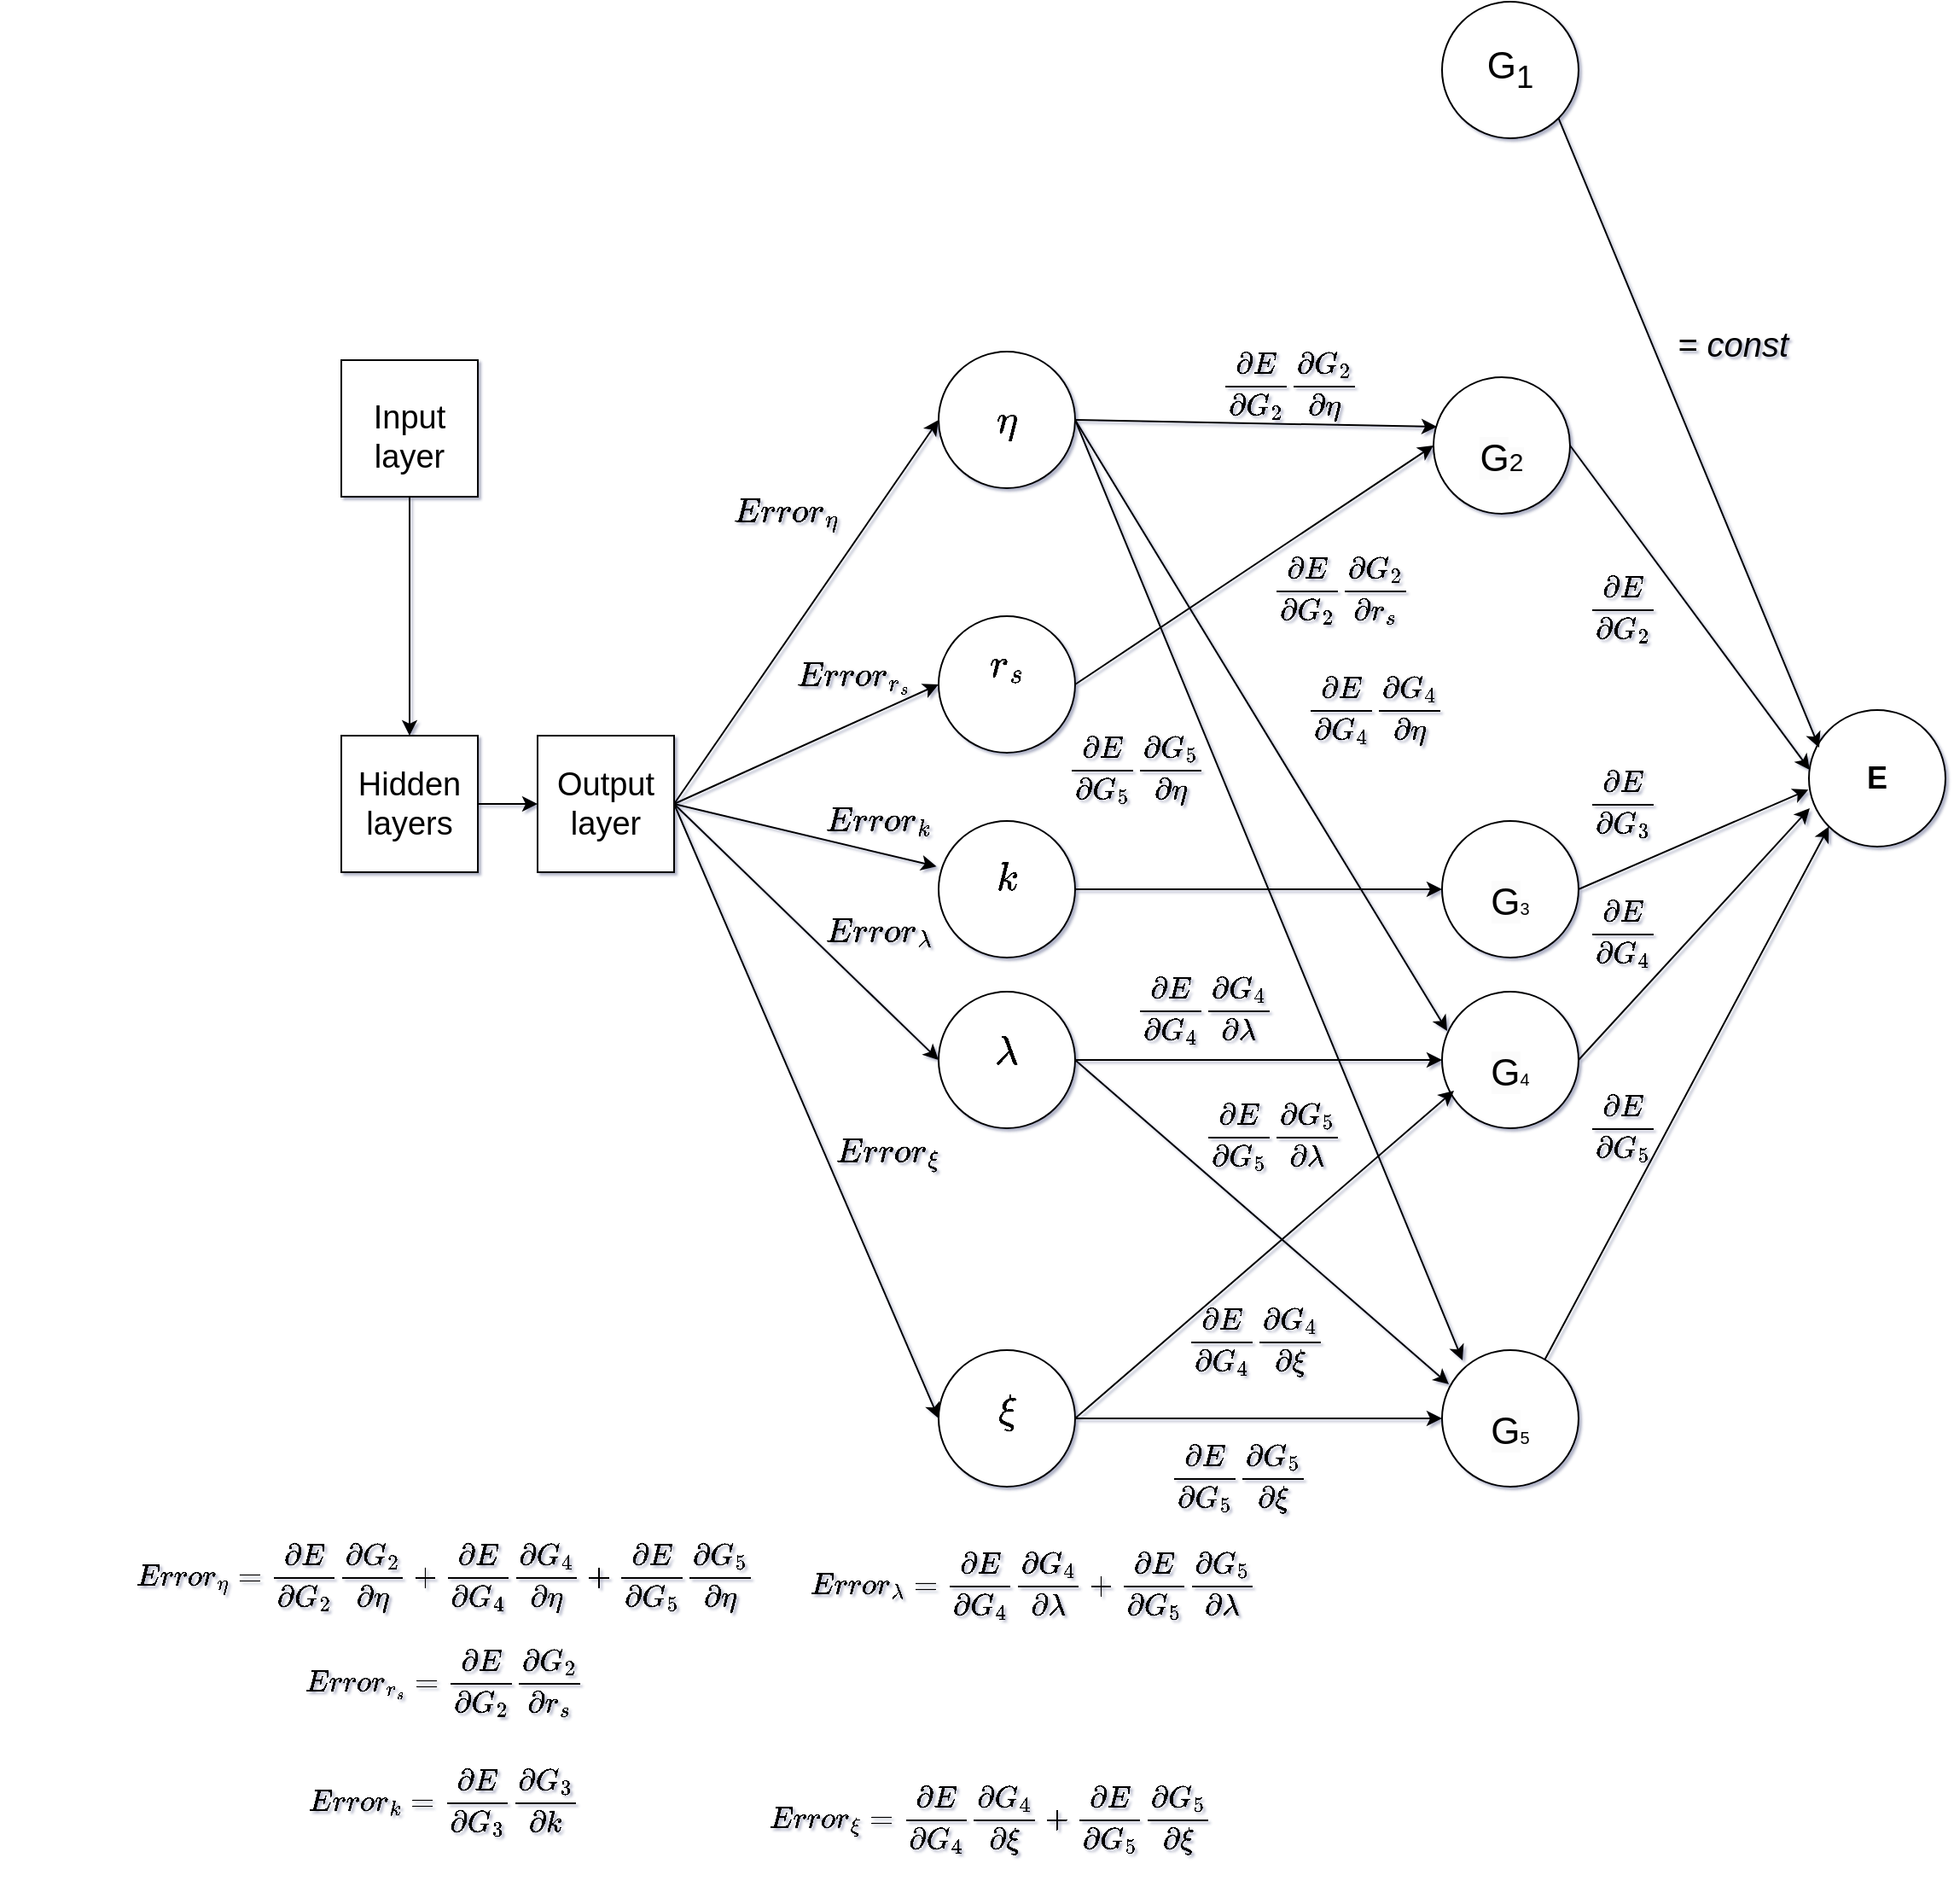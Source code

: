 <mxfile>
    <diagram name="Page-1" id="3TuFJ_Ghya5M9YoRuehY">
        <mxGraphModel dx="1679" dy="1473" grid="1" gridSize="10" guides="1" tooltips="1" connect="1" arrows="1" fold="1" page="1" pageScale="1" pageWidth="850" pageHeight="1100" background="none" math="1" shadow="1">
            <root>
                <mxCell id="0"/>
                <mxCell id="1" parent="0"/>
                <mxCell id="_Rgd6yO3huk8bGWKfiVj-23" style="edgeStyle=none;rounded=0;orthogonalLoop=1;jettySize=auto;html=1;exitX=1;exitY=0.5;exitDx=0;exitDy=0;entryX=0.025;entryY=0.363;entryDx=0;entryDy=0;entryPerimeter=0;" parent="1" source="_Rgd6yO3huk8bGWKfiVj-1" target="_Rgd6yO3huk8bGWKfiVj-19" edge="1">
                    <mxGeometry relative="1" as="geometry"/>
                </mxCell>
                <mxCell id="_Rgd6yO3huk8bGWKfiVj-24" style="edgeStyle=none;rounded=0;orthogonalLoop=1;jettySize=auto;html=1;exitX=1;exitY=0.5;exitDx=0;exitDy=0;entryX=0.038;entryY=0.288;entryDx=0;entryDy=0;entryPerimeter=0;" parent="1" source="_Rgd6yO3huk8bGWKfiVj-1" target="_Rgd6yO3huk8bGWKfiVj-17" edge="1">
                    <mxGeometry relative="1" as="geometry"/>
                </mxCell>
                <mxCell id="_Rgd6yO3huk8bGWKfiVj-25" style="edgeStyle=none;rounded=0;orthogonalLoop=1;jettySize=auto;html=1;exitX=1;exitY=0.5;exitDx=0;exitDy=0;entryX=0.15;entryY=0.075;entryDx=0;entryDy=0;entryPerimeter=0;" parent="1" source="_Rgd6yO3huk8bGWKfiVj-1" target="_Rgd6yO3huk8bGWKfiVj-21" edge="1">
                    <mxGeometry relative="1" as="geometry"/>
                </mxCell>
                <mxCell id="_Rgd6yO3huk8bGWKfiVj-1" value="&lt;font style=&quot;font-size: 20px;&quot;&gt;$$\eta$$&lt;/font&gt;" style="ellipse;whiteSpace=wrap;html=1;aspect=fixed;" parent="1" vertex="1">
                    <mxGeometry x="390" y="155" width="80" height="80" as="geometry"/>
                </mxCell>
                <mxCell id="_Rgd6yO3huk8bGWKfiVj-27" style="edgeStyle=none;rounded=0;orthogonalLoop=1;jettySize=auto;html=1;exitX=1;exitY=0.5;exitDx=0;exitDy=0;entryX=0;entryY=0.5;entryDx=0;entryDy=0;" parent="1" source="_Rgd6yO3huk8bGWKfiVj-2" target="_Rgd6yO3huk8bGWKfiVj-18" edge="1">
                    <mxGeometry relative="1" as="geometry"/>
                </mxCell>
                <mxCell id="_Rgd6yO3huk8bGWKfiVj-2" value="&#10;&lt;span style=&quot;color: rgb(0, 0, 0); font-family: Helvetica; font-size: 20px; font-style: normal; font-variant-ligatures: normal; font-variant-caps: normal; font-weight: 400; letter-spacing: normal; orphans: 2; text-align: center; text-indent: 0px; text-transform: none; widows: 2; word-spacing: 0px; -webkit-text-stroke-width: 0px; background-color: rgb(251, 251, 251); text-decoration-thickness: initial; text-decoration-style: initial; text-decoration-color: initial; float: none; display: inline !important;&quot;&gt;$$k$$&lt;/span&gt;&#10;&#10;" style="ellipse;whiteSpace=wrap;html=1;aspect=fixed;" parent="1" vertex="1">
                    <mxGeometry x="390" y="430" width="80" height="80" as="geometry"/>
                </mxCell>
                <mxCell id="_Rgd6yO3huk8bGWKfiVj-26" style="edgeStyle=none;rounded=0;orthogonalLoop=1;jettySize=auto;html=1;exitX=1;exitY=0.5;exitDx=0;exitDy=0;entryX=0;entryY=0.5;entryDx=0;entryDy=0;" parent="1" source="_Rgd6yO3huk8bGWKfiVj-3" target="_Rgd6yO3huk8bGWKfiVj-19" edge="1">
                    <mxGeometry relative="1" as="geometry"/>
                </mxCell>
                <mxCell id="_Rgd6yO3huk8bGWKfiVj-3" value="&lt;font style=&quot;&quot;&gt;&lt;font style=&quot;font-size: 20px;&quot;&gt;$$r_s$$&lt;br&gt;&lt;/font&gt;&lt;/font&gt;" style="ellipse;whiteSpace=wrap;html=1;aspect=fixed;" parent="1" vertex="1">
                    <mxGeometry x="390" y="310" width="80" height="80" as="geometry"/>
                </mxCell>
                <mxCell id="_Rgd6yO3huk8bGWKfiVj-4" value="&lt;h2&gt;E&lt;/h2&gt;" style="ellipse;whiteSpace=wrap;html=1;aspect=fixed;" parent="1" vertex="1">
                    <mxGeometry x="900" y="365" width="80" height="80" as="geometry"/>
                </mxCell>
                <mxCell id="_Rgd6yO3huk8bGWKfiVj-10" style="edgeStyle=orthogonalEdgeStyle;rounded=0;orthogonalLoop=1;jettySize=auto;html=1;exitX=0.5;exitY=1;exitDx=0;exitDy=0;entryX=0.5;entryY=0;entryDx=0;entryDy=0;" parent="1" source="_Rgd6yO3huk8bGWKfiVj-5" target="_Rgd6yO3huk8bGWKfiVj-6" edge="1">
                    <mxGeometry relative="1" as="geometry"/>
                </mxCell>
                <mxCell id="_Rgd6yO3huk8bGWKfiVj-5" value="" style="whiteSpace=wrap;html=1;aspect=fixed;" parent="1" vertex="1">
                    <mxGeometry x="40" y="160" width="80" height="80" as="geometry"/>
                </mxCell>
                <mxCell id="_Rgd6yO3huk8bGWKfiVj-11" style="edgeStyle=orthogonalEdgeStyle;rounded=0;orthogonalLoop=1;jettySize=auto;html=1;exitX=1;exitY=0.5;exitDx=0;exitDy=0;entryX=0;entryY=0.5;entryDx=0;entryDy=0;" parent="1" source="_Rgd6yO3huk8bGWKfiVj-6" target="_Rgd6yO3huk8bGWKfiVj-7" edge="1">
                    <mxGeometry relative="1" as="geometry"/>
                </mxCell>
                <mxCell id="_Rgd6yO3huk8bGWKfiVj-6" value="" style="whiteSpace=wrap;html=1;aspect=fixed;" parent="1" vertex="1">
                    <mxGeometry x="40" y="380" width="80" height="80" as="geometry"/>
                </mxCell>
                <mxCell id="_Rgd6yO3huk8bGWKfiVj-12" style="rounded=0;orthogonalLoop=1;jettySize=auto;html=1;exitX=1;exitY=0.5;exitDx=0;exitDy=0;entryX=0;entryY=0.5;entryDx=0;entryDy=0;" parent="1" source="_Rgd6yO3huk8bGWKfiVj-7" target="_Rgd6yO3huk8bGWKfiVj-1" edge="1">
                    <mxGeometry relative="1" as="geometry"/>
                </mxCell>
                <mxCell id="_Rgd6yO3huk8bGWKfiVj-13" style="rounded=0;orthogonalLoop=1;jettySize=auto;html=1;exitX=1;exitY=0.5;exitDx=0;exitDy=0;entryX=0;entryY=0.5;entryDx=0;entryDy=0;" parent="1" source="_Rgd6yO3huk8bGWKfiVj-7" target="_Rgd6yO3huk8bGWKfiVj-3" edge="1">
                    <mxGeometry relative="1" as="geometry"/>
                </mxCell>
                <mxCell id="_Rgd6yO3huk8bGWKfiVj-14" style="edgeStyle=none;rounded=0;orthogonalLoop=1;jettySize=auto;html=1;exitX=1;exitY=0.5;exitDx=0;exitDy=0;entryX=-0.015;entryY=0.333;entryDx=0;entryDy=0;entryPerimeter=0;" parent="1" source="_Rgd6yO3huk8bGWKfiVj-7" target="_Rgd6yO3huk8bGWKfiVj-2" edge="1">
                    <mxGeometry relative="1" as="geometry"/>
                </mxCell>
                <mxCell id="_Rgd6yO3huk8bGWKfiVj-15" style="edgeStyle=none;rounded=0;orthogonalLoop=1;jettySize=auto;html=1;exitX=1;exitY=0.5;exitDx=0;exitDy=0;entryX=0;entryY=0.5;entryDx=0;entryDy=0;" parent="1" source="_Rgd6yO3huk8bGWKfiVj-7" target="_Rgd6yO3huk8bGWKfiVj-9" edge="1">
                    <mxGeometry relative="1" as="geometry"/>
                </mxCell>
                <mxCell id="_Rgd6yO3huk8bGWKfiVj-16" style="edgeStyle=none;rounded=0;orthogonalLoop=1;jettySize=auto;html=1;exitX=1;exitY=0.5;exitDx=0;exitDy=0;entryX=0;entryY=0.5;entryDx=0;entryDy=0;" parent="1" source="_Rgd6yO3huk8bGWKfiVj-7" target="_Rgd6yO3huk8bGWKfiVj-8" edge="1">
                    <mxGeometry relative="1" as="geometry"/>
                </mxCell>
                <mxCell id="_Rgd6yO3huk8bGWKfiVj-7" value="" style="whiteSpace=wrap;html=1;aspect=fixed;" parent="1" vertex="1">
                    <mxGeometry x="155" y="380" width="80" height="80" as="geometry"/>
                </mxCell>
                <mxCell id="_Rgd6yO3huk8bGWKfiVj-31" style="edgeStyle=none;rounded=0;orthogonalLoop=1;jettySize=auto;html=1;exitX=1;exitY=0.5;exitDx=0;exitDy=0;entryX=0;entryY=0.5;entryDx=0;entryDy=0;" parent="1" source="_Rgd6yO3huk8bGWKfiVj-8" target="_Rgd6yO3huk8bGWKfiVj-21" edge="1">
                    <mxGeometry relative="1" as="geometry"/>
                </mxCell>
                <mxCell id="_Rgd6yO3huk8bGWKfiVj-8" value="&lt;br&gt;&lt;span style=&quot;color: rgb(0, 0, 0); font-family: Helvetica; font-size: 20px; font-style: normal; font-variant-ligatures: normal; font-variant-caps: normal; font-weight: 400; letter-spacing: normal; orphans: 2; text-align: center; text-indent: 0px; text-transform: none; widows: 2; word-spacing: 0px; -webkit-text-stroke-width: 0px; background-color: rgb(251, 251, 251); text-decoration-thickness: initial; text-decoration-style: initial; text-decoration-color: initial; float: none; display: inline !important;&quot;&gt;$$\xi$$&lt;/span&gt;&lt;br&gt;" style="ellipse;whiteSpace=wrap;html=1;aspect=fixed;" parent="1" vertex="1">
                    <mxGeometry x="390" y="740" width="80" height="80" as="geometry"/>
                </mxCell>
                <mxCell id="_Rgd6yO3huk8bGWKfiVj-28" style="edgeStyle=none;rounded=0;orthogonalLoop=1;jettySize=auto;html=1;exitX=1;exitY=0.5;exitDx=0;exitDy=0;entryX=0;entryY=0.5;entryDx=0;entryDy=0;" parent="1" source="_Rgd6yO3huk8bGWKfiVj-9" target="_Rgd6yO3huk8bGWKfiVj-17" edge="1">
                    <mxGeometry relative="1" as="geometry"/>
                </mxCell>
                <mxCell id="_Rgd6yO3huk8bGWKfiVj-29" style="edgeStyle=none;rounded=0;orthogonalLoop=1;jettySize=auto;html=1;exitX=1;exitY=0.5;exitDx=0;exitDy=0;entryX=0.05;entryY=0.25;entryDx=0;entryDy=0;entryPerimeter=0;" parent="1" source="_Rgd6yO3huk8bGWKfiVj-9" target="_Rgd6yO3huk8bGWKfiVj-21" edge="1">
                    <mxGeometry relative="1" as="geometry"/>
                </mxCell>
                <mxCell id="_Rgd6yO3huk8bGWKfiVj-9" value="&lt;br&gt;&lt;span style=&quot;color: rgb(0, 0, 0); font-family: Helvetica; font-size: 20px; font-style: normal; font-variant-ligatures: normal; font-variant-caps: normal; font-weight: 400; letter-spacing: normal; orphans: 2; text-align: center; text-indent: 0px; text-transform: none; widows: 2; word-spacing: 0px; -webkit-text-stroke-width: 0px; background-color: rgb(251, 251, 251); text-decoration-thickness: initial; text-decoration-style: initial; text-decoration-color: initial; float: none; display: inline !important;&quot;&gt;$$\lambda$$&lt;/span&gt;&lt;br&gt;" style="ellipse;whiteSpace=wrap;html=1;aspect=fixed;" parent="1" vertex="1">
                    <mxGeometry x="390" y="530" width="80" height="80" as="geometry"/>
                </mxCell>
                <mxCell id="_Rgd6yO3huk8bGWKfiVj-17" value="&lt;br&gt;&lt;span style=&quot;color: rgb(0, 0, 0); font-family: Helvetica; font-size: 22px; font-style: normal; font-variant-ligatures: normal; font-variant-caps: normal; font-weight: 400; letter-spacing: normal; orphans: 2; text-align: center; text-indent: 0px; text-transform: none; widows: 2; word-spacing: 0px; -webkit-text-stroke-width: 0px; background-color: rgb(251, 251, 251); text-decoration-thickness: initial; text-decoration-style: initial; text-decoration-color: initial; float: none; display: inline !important;&quot;&gt;G&lt;/span&gt;&lt;span style=&quot;color: rgb(0, 0, 0); font-family: Helvetica; font-style: normal; font-variant-ligatures: normal; font-variant-caps: normal; font-weight: 400; letter-spacing: normal; orphans: 2; text-align: center; text-indent: 0px; text-transform: none; widows: 2; word-spacing: 0px; -webkit-text-stroke-width: 0px; background-color: rgb(251, 251, 251); text-decoration-thickness: initial; text-decoration-style: initial; text-decoration-color: initial; float: none; display: inline !important; font-size: 10px;&quot;&gt;4&lt;/span&gt;&lt;br&gt;" style="ellipse;whiteSpace=wrap;html=1;aspect=fixed;" parent="1" vertex="1">
                    <mxGeometry x="685" y="530" width="80" height="80" as="geometry"/>
                </mxCell>
                <mxCell id="_Rgd6yO3huk8bGWKfiVj-18" value="&lt;br&gt;&lt;span style=&quot;color: rgb(0, 0, 0); font-family: Helvetica; font-size: 22px; font-style: normal; font-variant-ligatures: normal; font-variant-caps: normal; font-weight: 400; letter-spacing: normal; orphans: 2; text-align: center; text-indent: 0px; text-transform: none; widows: 2; word-spacing: 0px; -webkit-text-stroke-width: 0px; background-color: rgb(251, 251, 251); text-decoration-thickness: initial; text-decoration-style: initial; text-decoration-color: initial; float: none; display: inline !important;&quot;&gt;G&lt;/span&gt;&lt;span style=&quot;color: rgb(0, 0, 0); font-family: Helvetica; font-style: normal; font-variant-ligatures: normal; font-variant-caps: normal; font-weight: 400; letter-spacing: normal; orphans: 2; text-align: center; text-indent: 0px; text-transform: none; widows: 2; word-spacing: 0px; -webkit-text-stroke-width: 0px; background-color: rgb(251, 251, 251); text-decoration-thickness: initial; text-decoration-style: initial; text-decoration-color: initial; float: none; display: inline !important; font-size: 10px;&quot;&gt;3&lt;/span&gt;&lt;br&gt;" style="ellipse;whiteSpace=wrap;html=1;aspect=fixed;" parent="1" vertex="1">
                    <mxGeometry x="685" y="430" width="80" height="80" as="geometry"/>
                </mxCell>
                <mxCell id="_Rgd6yO3huk8bGWKfiVj-33" style="edgeStyle=none;rounded=0;orthogonalLoop=1;jettySize=auto;html=1;exitX=1;exitY=0.5;exitDx=0;exitDy=0;entryX=0.006;entryY=0.438;entryDx=0;entryDy=0;entryPerimeter=0;" parent="1" source="_Rgd6yO3huk8bGWKfiVj-19" target="_Rgd6yO3huk8bGWKfiVj-4" edge="1">
                    <mxGeometry relative="1" as="geometry">
                        <mxPoint x="895" y="420" as="targetPoint"/>
                    </mxGeometry>
                </mxCell>
                <mxCell id="_Rgd6yO3huk8bGWKfiVj-19" value="&lt;br&gt;&lt;span style=&quot;color: rgb(0, 0, 0); font-family: Helvetica; font-size: 22px; font-style: normal; font-variant-ligatures: normal; font-variant-caps: normal; font-weight: 400; letter-spacing: normal; orphans: 2; text-align: center; text-indent: 0px; text-transform: none; widows: 2; word-spacing: 0px; -webkit-text-stroke-width: 0px; background-color: rgb(251, 251, 251); text-decoration-thickness: initial; text-decoration-style: initial; text-decoration-color: initial; float: none; display: inline !important;&quot;&gt;G&lt;/span&gt;&lt;span style=&quot;color: rgb(0, 0, 0); font-family: Helvetica; font-style: normal; font-variant-ligatures: normal; font-variant-caps: normal; font-weight: 400; letter-spacing: normal; orphans: 2; text-align: center; text-indent: 0px; text-transform: none; widows: 2; word-spacing: 0px; -webkit-text-stroke-width: 0px; background-color: rgb(251, 251, 251); text-decoration-thickness: initial; text-decoration-style: initial; text-decoration-color: initial; float: none; display: inline !important; font-size: 15px;&quot;&gt;2&lt;/span&gt;" style="ellipse;whiteSpace=wrap;html=1;aspect=fixed;" parent="1" vertex="1">
                    <mxGeometry x="680" y="170" width="80" height="80" as="geometry"/>
                </mxCell>
                <mxCell id="_Rgd6yO3huk8bGWKfiVj-20" value="&lt;font style=&quot;font-size: 22px;&quot;&gt;G&lt;sub style=&quot;&quot;&gt;1&lt;/sub&gt;&lt;/font&gt;" style="ellipse;whiteSpace=wrap;html=1;aspect=fixed;" parent="1" vertex="1">
                    <mxGeometry x="685" y="-50" width="80" height="80" as="geometry"/>
                </mxCell>
                <mxCell id="_Rgd6yO3huk8bGWKfiVj-36" style="edgeStyle=none;rounded=0;orthogonalLoop=1;jettySize=auto;html=1;exitX=0.75;exitY=0.075;exitDx=0;exitDy=0;entryX=0;entryY=1;entryDx=0;entryDy=0;exitPerimeter=0;" parent="1" source="_Rgd6yO3huk8bGWKfiVj-21" target="_Rgd6yO3huk8bGWKfiVj-4" edge="1">
                    <mxGeometry relative="1" as="geometry">
                        <mxPoint x="906.716" y="448.284" as="targetPoint"/>
                    </mxGeometry>
                </mxCell>
                <mxCell id="_Rgd6yO3huk8bGWKfiVj-21" value="&lt;br&gt;&lt;span style=&quot;color: rgb(0, 0, 0); font-family: Helvetica; font-size: 22px; font-style: normal; font-variant-ligatures: normal; font-variant-caps: normal; font-weight: 400; letter-spacing: normal; orphans: 2; text-align: center; text-indent: 0px; text-transform: none; widows: 2; word-spacing: 0px; -webkit-text-stroke-width: 0px; background-color: rgb(251, 251, 251); text-decoration-thickness: initial; text-decoration-style: initial; text-decoration-color: initial; float: none; display: inline !important;&quot;&gt;G&lt;/span&gt;&lt;span style=&quot;color: rgb(0, 0, 0); font-family: Helvetica; font-style: normal; font-variant-ligatures: normal; font-variant-caps: normal; font-weight: 400; letter-spacing: normal; orphans: 2; text-align: center; text-indent: 0px; text-transform: none; widows: 2; word-spacing: 0px; -webkit-text-stroke-width: 0px; background-color: rgb(251, 251, 251); text-decoration-thickness: initial; text-decoration-style: initial; text-decoration-color: initial; float: none; display: inline !important; font-size: 10px;&quot;&gt;5&lt;/span&gt;&lt;br&gt;" style="ellipse;whiteSpace=wrap;html=1;aspect=fixed;" parent="1" vertex="1">
                    <mxGeometry x="685" y="740" width="80" height="80" as="geometry"/>
                </mxCell>
                <mxCell id="_Rgd6yO3huk8bGWKfiVj-30" style="edgeStyle=none;rounded=0;orthogonalLoop=1;jettySize=auto;html=1;exitX=1;exitY=0.5;exitDx=0;exitDy=0;entryX=0.088;entryY=0.725;entryDx=0;entryDy=0;entryPerimeter=0;" parent="1" source="_Rgd6yO3huk8bGWKfiVj-8" target="_Rgd6yO3huk8bGWKfiVj-17" edge="1">
                    <mxGeometry relative="1" as="geometry"/>
                </mxCell>
                <mxCell id="_Rgd6yO3huk8bGWKfiVj-34" style="edgeStyle=none;rounded=0;orthogonalLoop=1;jettySize=auto;html=1;exitX=1;exitY=0.5;exitDx=0;exitDy=0;entryX=-0.004;entryY=0.583;entryDx=0;entryDy=0;entryPerimeter=0;" parent="1" source="_Rgd6yO3huk8bGWKfiVj-18" target="_Rgd6yO3huk8bGWKfiVj-4" edge="1">
                    <mxGeometry relative="1" as="geometry">
                        <mxPoint x="894.04" y="429.04" as="targetPoint"/>
                    </mxGeometry>
                </mxCell>
                <mxCell id="_Rgd6yO3huk8bGWKfiVj-35" style="edgeStyle=none;rounded=0;orthogonalLoop=1;jettySize=auto;html=1;exitX=1;exitY=0.5;exitDx=0;exitDy=0;entryX=0.006;entryY=0.719;entryDx=0;entryDy=0;entryPerimeter=0;" parent="1" source="_Rgd6yO3huk8bGWKfiVj-17" target="_Rgd6yO3huk8bGWKfiVj-4" edge="1">
                    <mxGeometry relative="1" as="geometry">
                        <mxPoint x="895" y="440" as="targetPoint"/>
                    </mxGeometry>
                </mxCell>
                <mxCell id="_Rgd6yO3huk8bGWKfiVj-37" value="&lt;font style=&quot;font-size: 19px;&quot;&gt;Output layer&lt;/font&gt;" style="text;html=1;strokeColor=none;fillColor=none;align=center;verticalAlign=middle;whiteSpace=wrap;rounded=0;" parent="1" vertex="1">
                    <mxGeometry x="165" y="405" width="60" height="30" as="geometry"/>
                </mxCell>
                <mxCell id="_Rgd6yO3huk8bGWKfiVj-38" value="&lt;font style=&quot;font-size: 19px;&quot;&gt;Hidden layers&lt;/font&gt;" style="text;html=1;strokeColor=none;fillColor=none;align=center;verticalAlign=middle;whiteSpace=wrap;rounded=0;" parent="1" vertex="1">
                    <mxGeometry x="50" y="405" width="60" height="30" as="geometry"/>
                </mxCell>
                <mxCell id="_Rgd6yO3huk8bGWKfiVj-39" value="&lt;font style=&quot;font-size: 19px;&quot;&gt;Input layer&lt;/font&gt;" style="text;html=1;strokeColor=none;fillColor=none;align=center;verticalAlign=middle;whiteSpace=wrap;rounded=0;" parent="1" vertex="1">
                    <mxGeometry x="50" y="190" width="60" height="30" as="geometry"/>
                </mxCell>
                <mxCell id="_Rgd6yO3huk8bGWKfiVj-40" style="edgeStyle=none;rounded=0;orthogonalLoop=1;jettySize=auto;html=1;exitX=1;exitY=1;exitDx=0;exitDy=0;entryX=0.075;entryY=0.275;entryDx=0;entryDy=0;entryPerimeter=0;" parent="1" source="_Rgd6yO3huk8bGWKfiVj-20" target="_Rgd6yO3huk8bGWKfiVj-4" edge="1">
                    <mxGeometry relative="1" as="geometry"/>
                </mxCell>
                <mxCell id="_Rgd6yO3huk8bGWKfiVj-41" value="&lt;font style=&quot;font-size: 15px;&quot;&gt;$$\frac{\partial E}{\partial G_2&lt;br&gt;}$$&lt;/font&gt;" style="text;html=1;align=center;verticalAlign=middle;resizable=0;points=[];autosize=1;strokeColor=none;fillColor=none;" parent="1" vertex="1">
                    <mxGeometry x="680" y="280" width="220" height="50" as="geometry"/>
                </mxCell>
                <mxCell id="_Rgd6yO3huk8bGWKfiVj-42" value="&lt;font style=&quot;font-size: 15px;&quot;&gt;$$\frac{\partial E}{\partial G_3&lt;br&gt;}$$&lt;/font&gt;" style="text;html=1;align=center;verticalAlign=middle;resizable=0;points=[];autosize=1;strokeColor=none;fillColor=none;" parent="1" vertex="1">
                    <mxGeometry x="680" y="395" width="220" height="50" as="geometry"/>
                </mxCell>
                <mxCell id="_Rgd6yO3huk8bGWKfiVj-43" value="&lt;font style=&quot;font-size: 15px;&quot;&gt;$$\frac{\partial E}{\partial G_4&lt;br&gt;}$$&lt;/font&gt;" style="text;html=1;align=center;verticalAlign=middle;resizable=0;points=[];autosize=1;strokeColor=none;fillColor=none;" parent="1" vertex="1">
                    <mxGeometry x="680" y="470" width="220" height="50" as="geometry"/>
                </mxCell>
                <mxCell id="_Rgd6yO3huk8bGWKfiVj-44" value="&lt;font style=&quot;font-size: 15px;&quot;&gt;$$\frac{\partial E}{\partial G_5&lt;br&gt;}$$&lt;/font&gt;" style="text;html=1;align=center;verticalAlign=middle;resizable=0;points=[];autosize=1;strokeColor=none;fillColor=none;" parent="1" vertex="1">
                    <mxGeometry x="680" y="585" width="220" height="50" as="geometry"/>
                </mxCell>
                <mxCell id="_Rgd6yO3huk8bGWKfiVj-46" value="&lt;font style=&quot;font-size: 15px;&quot;&gt;$$\frac{\partial E}{\partial G_2&lt;br&gt;} \frac{\partial G_2}{\partial \eta&lt;br style=&quot;border-color: var(--border-color);&quot;&gt;}&amp;nbsp;&lt;br&gt;$$&lt;/font&gt;" style="text;html=1;align=center;verticalAlign=middle;resizable=0;points=[];autosize=1;strokeColor=none;fillColor=none;" parent="1" vertex="1">
                    <mxGeometry x="480" y="130" width="230" height="90" as="geometry"/>
                </mxCell>
                <mxCell id="_Rgd6yO3huk8bGWKfiVj-47" value="&lt;font style=&quot;font-size: 15px;&quot;&gt;$$\frac{\partial E}{\partial G_5&lt;br&gt;} \frac{\partial G_5}{\partial \xi&lt;br style=&quot;border-color: var(--border-color);&quot;&gt;}&amp;nbsp;&lt;br&gt;$$&lt;/font&gt;" style="text;html=1;align=center;verticalAlign=middle;resizable=0;points=[];autosize=1;strokeColor=none;fillColor=none;" parent="1" vertex="1">
                    <mxGeometry x="455" y="770" width="220" height="90" as="geometry"/>
                </mxCell>
                <mxCell id="_Rgd6yO3huk8bGWKfiVj-48" value="&lt;font style=&quot;font-size: 15px;&quot;&gt;$$\frac{\partial E}{\partial G_2&lt;br&gt;} \frac{\partial G_2}{\partial r_s&lt;br style=&quot;border-color: var(--border-color);&quot;&gt;}&amp;nbsp;&lt;br&gt;$$&lt;/font&gt;" style="text;html=1;align=center;verticalAlign=middle;resizable=0;points=[];autosize=1;strokeColor=none;fillColor=none;" parent="1" vertex="1">
                    <mxGeometry x="515" y="250" width="220" height="90" as="geometry"/>
                </mxCell>
                <mxCell id="_Rgd6yO3huk8bGWKfiVj-49" value="&lt;font style=&quot;font-size: 15px;&quot;&gt;$$\frac{\partial E}{\partial G_4&lt;br&gt;} \frac{\partial G_4}{\partial \eta&lt;br style=&quot;border-color: var(--border-color);&quot;&gt;}&amp;nbsp;&lt;br&gt;$$&lt;/font&gt;" style="text;html=1;align=center;verticalAlign=middle;resizable=0;points=[];autosize=1;strokeColor=none;fillColor=none;" parent="1" vertex="1">
                    <mxGeometry x="530" y="320" width="230" height="90" as="geometry"/>
                </mxCell>
                <mxCell id="_Rgd6yO3huk8bGWKfiVj-50" value="&lt;font style=&quot;font-size: 15px;&quot;&gt;$$\frac{\partial E}{\partial G_5&lt;br&gt;} \frac{\partial G_5}{\partial \eta&lt;br style=&quot;border-color: var(--border-color);&quot;&gt;}&amp;nbsp;&lt;br&gt;$$&lt;/font&gt;" style="text;html=1;align=center;verticalAlign=middle;resizable=0;points=[];autosize=1;strokeColor=none;fillColor=none;" parent="1" vertex="1">
                    <mxGeometry x="390" y="355" width="230" height="90" as="geometry"/>
                </mxCell>
                <mxCell id="_Rgd6yO3huk8bGWKfiVj-51" value="&lt;i&gt;&lt;font style=&quot;font-size: 20px;&quot;&gt;= const&lt;/font&gt;&lt;/i&gt;" style="text;html=1;align=center;verticalAlign=middle;resizable=0;points=[];autosize=1;strokeColor=none;fillColor=none;" parent="1" vertex="1">
                    <mxGeometry x="810" y="130" width="90" height="40" as="geometry"/>
                </mxCell>
                <mxCell id="_Rgd6yO3huk8bGWKfiVj-52" value="&lt;font style=&quot;font-size: 15px;&quot;&gt;$$\frac{\partial E}{\partial G_4&lt;br&gt;} \frac{\partial G_4}{\partial \lambda&lt;br style=&quot;border-color: var(--border-color);&quot;&gt;}&amp;nbsp;&lt;br&gt;$$&lt;/font&gt;" style="text;html=1;align=center;verticalAlign=middle;resizable=0;points=[];autosize=1;strokeColor=none;fillColor=none;" parent="1" vertex="1">
                    <mxGeometry x="415" y="495" width="260" height="90" as="geometry"/>
                </mxCell>
                <mxCell id="_Rgd6yO3huk8bGWKfiVj-53" value="&lt;font style=&quot;font-size: 15px;&quot;&gt;$$\frac{\partial E}{\partial G_5&lt;br&gt;} \frac{\partial G_5}{\partial \lambda&lt;br style=&quot;border-color: var(--border-color);&quot;&gt;}&amp;nbsp;&lt;br&gt;$$&lt;/font&gt;" style="text;html=1;align=center;verticalAlign=middle;resizable=0;points=[];autosize=1;strokeColor=none;fillColor=none;" parent="1" vertex="1">
                    <mxGeometry x="455" y="570" width="260" height="90" as="geometry"/>
                </mxCell>
                <mxCell id="_Rgd6yO3huk8bGWKfiVj-54" value="&lt;font style=&quot;font-size: 15px;&quot;&gt;$$\frac{\partial E}{\partial G_4&lt;br&gt;} \frac{\partial G_4}{\partial \xi&lt;br style=&quot;border-color: var(--border-color);&quot;&gt;}&amp;nbsp;&lt;br&gt;$$&lt;/font&gt;" style="text;html=1;align=center;verticalAlign=middle;resizable=0;points=[];autosize=1;strokeColor=none;fillColor=none;" parent="1" vertex="1">
                    <mxGeometry x="465" y="690" width="220" height="90" as="geometry"/>
                </mxCell>
                <mxCell id="_Rgd6yO3huk8bGWKfiVj-57" value="&lt;font style=&quot;font-size: 15px;&quot;&gt;$$Error_{\eta} = \frac{\partial E}{\partial G_2} \frac{\partial G_2}{\partial \eta&lt;br style=&quot;border-color: var(--border-color);&quot;&gt;} + \frac{\partial E}{\partial G_4} \frac{\partial G_4}{\partial \eta&lt;br style=&quot;border-color: var(--border-color);&quot;&gt;} + \frac{\partial E}{\partial G_5} \frac{\partial G_5}{\partial \eta&lt;br style=&quot;border-color: var(--border-color);&quot;&gt;}&lt;br&gt;&amp;nbsp;$$&lt;/font&gt;" style="text;html=1;align=center;verticalAlign=middle;resizable=0;points=[];autosize=1;strokeColor=none;fillColor=none;" parent="1" vertex="1">
                    <mxGeometry x="-160" y="823" width="520" height="100" as="geometry"/>
                </mxCell>
                <mxCell id="_Rgd6yO3huk8bGWKfiVj-58" value="&lt;font style=&quot;font-size: 15px;&quot;&gt;$$Error_{r_s} = \frac{\partial E}{\partial G_2} \frac{\partial G_2}{\partial r_s&lt;br style=&quot;border-color: var(--border-color);&quot;&gt;}&amp;nbsp;$$&lt;/font&gt;" style="text;html=1;align=center;verticalAlign=middle;resizable=0;points=[];autosize=1;strokeColor=none;fillColor=none;" parent="1" vertex="1">
                    <mxGeometry x="-155" y="910" width="510" height="50" as="geometry"/>
                </mxCell>
                <mxCell id="_Rgd6yO3huk8bGWKfiVj-59" value="&lt;font style=&quot;font-size: 15px;&quot;&gt;$$Error_{k} = \frac{\partial E}{\partial G_3} \frac{\partial G_3}{\partial k&lt;br style=&quot;border-color: var(--border-color);&quot;&gt;}&amp;nbsp;$$&lt;/font&gt;" style="text;html=1;align=center;verticalAlign=middle;resizable=0;points=[];autosize=1;strokeColor=none;fillColor=none;" parent="1" vertex="1">
                    <mxGeometry x="-145" y="980" width="490" height="50" as="geometry"/>
                </mxCell>
                <mxCell id="_Rgd6yO3huk8bGWKfiVj-62" value="&lt;font style=&quot;font-size: 15px;&quot;&gt;$$Error_{\lambda} = \frac{\partial E}{\partial G_4} \frac{\partial G_4}{\partial \lambda&lt;br style=&quot;border-color: var(--border-color);&quot;&gt;} + \frac{\partial E}{\partial G_5} \frac{\partial G_5}{\partial \lambda&lt;br style=&quot;border-color: var(--border-color);&quot;&gt;}&lt;br&gt;&amp;nbsp;$$&lt;/font&gt;" style="text;html=1;align=center;verticalAlign=middle;resizable=0;points=[];autosize=1;strokeColor=none;fillColor=none;" parent="1" vertex="1">
                    <mxGeometry x="155" y="833" width="580" height="90" as="geometry"/>
                </mxCell>
                <mxCell id="_Rgd6yO3huk8bGWKfiVj-64" value="&lt;font style=&quot;font-size: 15px;&quot;&gt;$$Error_{\xi} = \frac{\partial E}{\partial G_4} \frac{\partial G_4}{\partial \xi&lt;br style=&quot;border-color: var(--border-color);&quot;&gt;} + \frac{\partial E}{\partial G_5} \frac{\partial G_5}{\partial \xi&lt;br style=&quot;border-color: var(--border-color);&quot;&gt;}&lt;br&gt;&amp;nbsp;$$&lt;/font&gt;" style="text;html=1;align=center;verticalAlign=middle;resizable=0;points=[];autosize=1;strokeColor=none;fillColor=none;" parent="1" vertex="1">
                    <mxGeometry x="170" y="970" width="500" height="90" as="geometry"/>
                </mxCell>
                <mxCell id="_Rgd6yO3huk8bGWKfiVj-65" value="$$Error_{\eta}$$" style="text;html=1;align=center;verticalAlign=middle;resizable=0;points=[];autosize=1;strokeColor=none;fillColor=none;fontSize=17;" parent="1" vertex="1">
                    <mxGeometry x="225" y="235" width="150" height="30" as="geometry"/>
                </mxCell>
                <mxCell id="_Rgd6yO3huk8bGWKfiVj-66" value="$$Error_{r_s}$$" style="text;html=1;align=center;verticalAlign=middle;resizable=0;points=[];autosize=1;strokeColor=none;fillColor=none;fontSize=17;" parent="1" vertex="1">
                    <mxGeometry x="270" y="330" width="140" height="30" as="geometry"/>
                </mxCell>
                <mxCell id="_Rgd6yO3huk8bGWKfiVj-67" value="$$Error_{k}$$" style="text;html=1;align=center;verticalAlign=middle;resizable=0;points=[];autosize=1;strokeColor=none;fillColor=none;fontSize=17;" parent="1" vertex="1">
                    <mxGeometry x="290" y="415" width="130" height="30" as="geometry"/>
                </mxCell>
                <mxCell id="_Rgd6yO3huk8bGWKfiVj-68" value="$$Error_{\lambda}$$" style="text;html=1;align=center;verticalAlign=middle;resizable=0;points=[];autosize=1;strokeColor=none;fillColor=none;fontSize=17;" parent="1" vertex="1">
                    <mxGeometry x="265" y="480" width="180" height="30" as="geometry"/>
                </mxCell>
                <mxCell id="_Rgd6yO3huk8bGWKfiVj-69" value="$$Error_{\xi}$$" style="text;html=1;align=center;verticalAlign=middle;resizable=0;points=[];autosize=1;strokeColor=none;fillColor=none;fontSize=17;" parent="1" vertex="1">
                    <mxGeometry x="290" y="610" width="140" height="30" as="geometry"/>
                </mxCell>
            </root>
        </mxGraphModel>
    </diagram>
</mxfile>